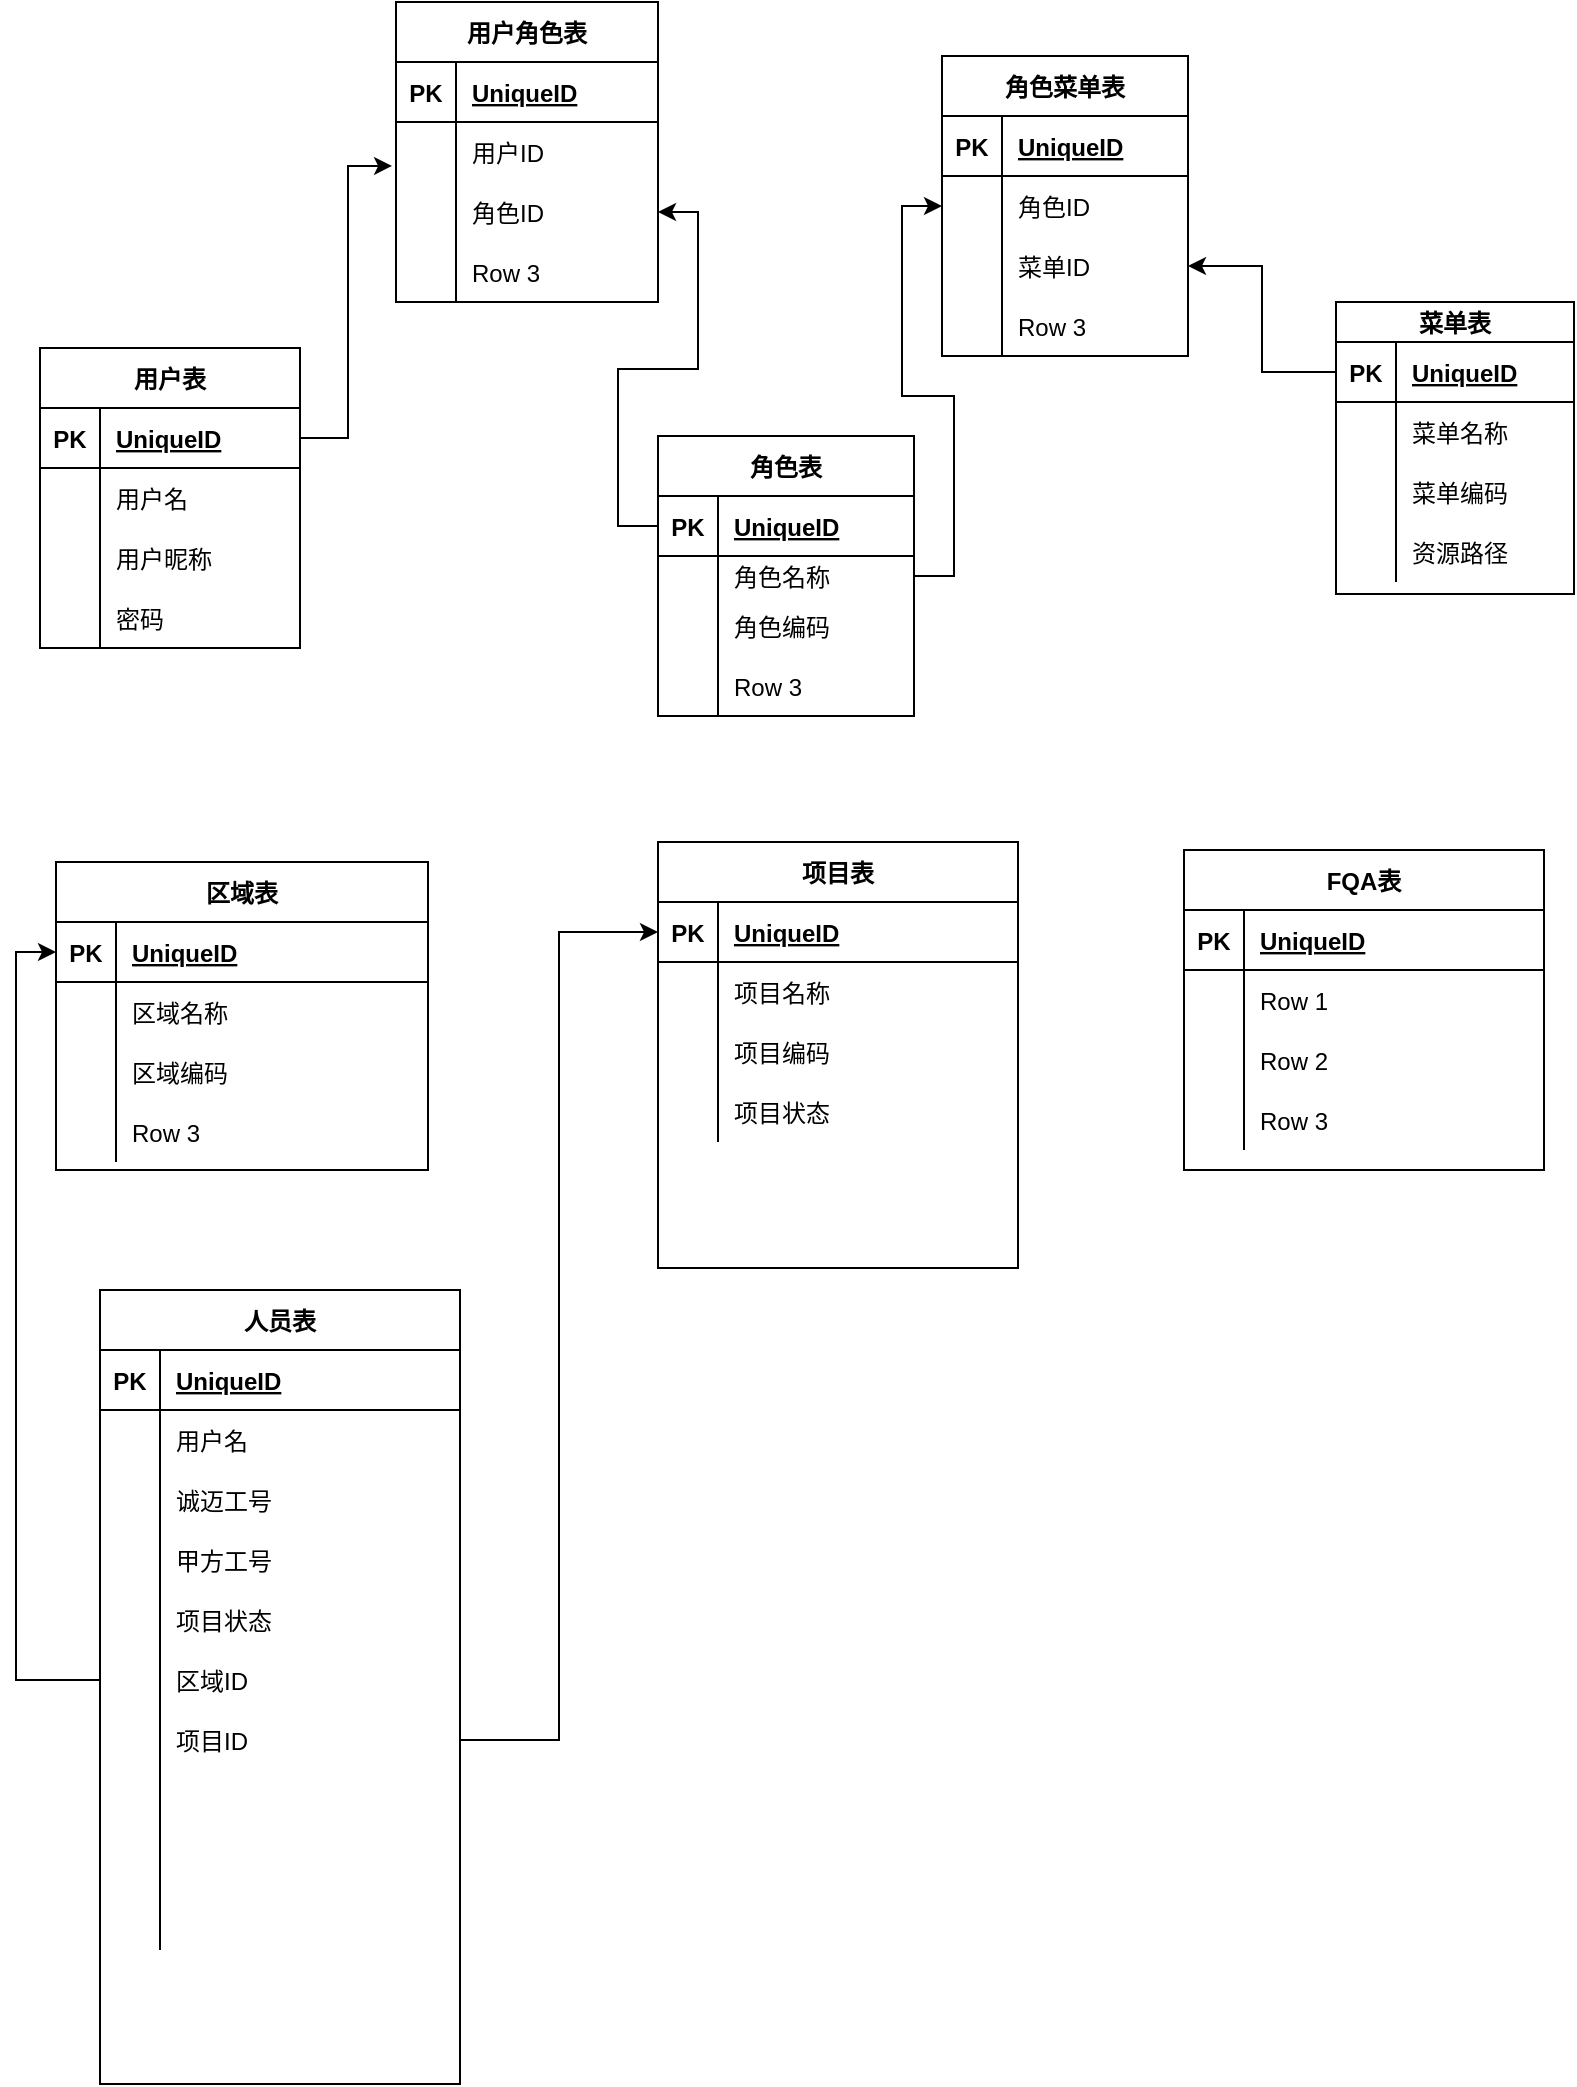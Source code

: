 <mxfile version="20.3.6" type="github">
  <diagram id="muTHEdJeEeEZlj3Ejdtf" name="NEG协同办公系统数模">
    <mxGraphModel dx="1422" dy="762" grid="0" gridSize="10" guides="1" tooltips="1" connect="1" arrows="1" fold="1" page="1" pageScale="1" pageWidth="827" pageHeight="1169" math="0" shadow="0">
      <root>
        <mxCell id="0" />
        <mxCell id="1" parent="0" />
        <mxCell id="1t16tO3uuqF2KSlk5Fm9-1" value="用户表" style="shape=table;startSize=30;container=1;collapsible=1;childLayout=tableLayout;fixedRows=1;rowLines=0;fontStyle=1;align=center;resizeLast=1;" parent="1" vertex="1">
          <mxGeometry x="43" y="195" width="130" height="150" as="geometry" />
        </mxCell>
        <mxCell id="1t16tO3uuqF2KSlk5Fm9-2" value="" style="shape=tableRow;horizontal=0;startSize=0;swimlaneHead=0;swimlaneBody=0;fillColor=none;collapsible=0;dropTarget=0;points=[[0,0.5],[1,0.5]];portConstraint=eastwest;top=0;left=0;right=0;bottom=1;" parent="1t16tO3uuqF2KSlk5Fm9-1" vertex="1">
          <mxGeometry y="30" width="130" height="30" as="geometry" />
        </mxCell>
        <mxCell id="1t16tO3uuqF2KSlk5Fm9-3" value="PK" style="shape=partialRectangle;connectable=0;fillColor=none;top=0;left=0;bottom=0;right=0;fontStyle=1;overflow=hidden;" parent="1t16tO3uuqF2KSlk5Fm9-2" vertex="1">
          <mxGeometry width="30" height="30" as="geometry">
            <mxRectangle width="30" height="30" as="alternateBounds" />
          </mxGeometry>
        </mxCell>
        <mxCell id="1t16tO3uuqF2KSlk5Fm9-4" value="UniqueID" style="shape=partialRectangle;connectable=0;fillColor=none;top=0;left=0;bottom=0;right=0;align=left;spacingLeft=6;fontStyle=5;overflow=hidden;" parent="1t16tO3uuqF2KSlk5Fm9-2" vertex="1">
          <mxGeometry x="30" width="100" height="30" as="geometry">
            <mxRectangle width="100" height="30" as="alternateBounds" />
          </mxGeometry>
        </mxCell>
        <mxCell id="1t16tO3uuqF2KSlk5Fm9-5" value="" style="shape=tableRow;horizontal=0;startSize=0;swimlaneHead=0;swimlaneBody=0;fillColor=none;collapsible=0;dropTarget=0;points=[[0,0.5],[1,0.5]];portConstraint=eastwest;top=0;left=0;right=0;bottom=0;" parent="1t16tO3uuqF2KSlk5Fm9-1" vertex="1">
          <mxGeometry y="60" width="130" height="30" as="geometry" />
        </mxCell>
        <mxCell id="1t16tO3uuqF2KSlk5Fm9-6" value="" style="shape=partialRectangle;connectable=0;fillColor=none;top=0;left=0;bottom=0;right=0;editable=1;overflow=hidden;" parent="1t16tO3uuqF2KSlk5Fm9-5" vertex="1">
          <mxGeometry width="30" height="30" as="geometry">
            <mxRectangle width="30" height="30" as="alternateBounds" />
          </mxGeometry>
        </mxCell>
        <mxCell id="1t16tO3uuqF2KSlk5Fm9-7" value="用户名" style="shape=partialRectangle;connectable=0;fillColor=none;top=0;left=0;bottom=0;right=0;align=left;spacingLeft=6;overflow=hidden;" parent="1t16tO3uuqF2KSlk5Fm9-5" vertex="1">
          <mxGeometry x="30" width="100" height="30" as="geometry">
            <mxRectangle width="100" height="30" as="alternateBounds" />
          </mxGeometry>
        </mxCell>
        <mxCell id="1t16tO3uuqF2KSlk5Fm9-8" value="" style="shape=tableRow;horizontal=0;startSize=0;swimlaneHead=0;swimlaneBody=0;fillColor=none;collapsible=0;dropTarget=0;points=[[0,0.5],[1,0.5]];portConstraint=eastwest;top=0;left=0;right=0;bottom=0;" parent="1t16tO3uuqF2KSlk5Fm9-1" vertex="1">
          <mxGeometry y="90" width="130" height="30" as="geometry" />
        </mxCell>
        <mxCell id="1t16tO3uuqF2KSlk5Fm9-9" value="" style="shape=partialRectangle;connectable=0;fillColor=none;top=0;left=0;bottom=0;right=0;editable=1;overflow=hidden;" parent="1t16tO3uuqF2KSlk5Fm9-8" vertex="1">
          <mxGeometry width="30" height="30" as="geometry">
            <mxRectangle width="30" height="30" as="alternateBounds" />
          </mxGeometry>
        </mxCell>
        <mxCell id="1t16tO3uuqF2KSlk5Fm9-10" value="用户昵称" style="shape=partialRectangle;connectable=0;fillColor=none;top=0;left=0;bottom=0;right=0;align=left;spacingLeft=6;overflow=hidden;" parent="1t16tO3uuqF2KSlk5Fm9-8" vertex="1">
          <mxGeometry x="30" width="100" height="30" as="geometry">
            <mxRectangle width="100" height="30" as="alternateBounds" />
          </mxGeometry>
        </mxCell>
        <mxCell id="1t16tO3uuqF2KSlk5Fm9-11" value="" style="shape=tableRow;horizontal=0;startSize=0;swimlaneHead=0;swimlaneBody=0;fillColor=none;collapsible=0;dropTarget=0;points=[[0,0.5],[1,0.5]];portConstraint=eastwest;top=0;left=0;right=0;bottom=0;" parent="1t16tO3uuqF2KSlk5Fm9-1" vertex="1">
          <mxGeometry y="120" width="130" height="30" as="geometry" />
        </mxCell>
        <mxCell id="1t16tO3uuqF2KSlk5Fm9-12" value="" style="shape=partialRectangle;connectable=0;fillColor=none;top=0;left=0;bottom=0;right=0;editable=1;overflow=hidden;" parent="1t16tO3uuqF2KSlk5Fm9-11" vertex="1">
          <mxGeometry width="30" height="30" as="geometry">
            <mxRectangle width="30" height="30" as="alternateBounds" />
          </mxGeometry>
        </mxCell>
        <mxCell id="1t16tO3uuqF2KSlk5Fm9-13" value="密码" style="shape=partialRectangle;connectable=0;fillColor=none;top=0;left=0;bottom=0;right=0;align=left;spacingLeft=6;overflow=hidden;" parent="1t16tO3uuqF2KSlk5Fm9-11" vertex="1">
          <mxGeometry x="30" width="100" height="30" as="geometry">
            <mxRectangle width="100" height="30" as="alternateBounds" />
          </mxGeometry>
        </mxCell>
        <mxCell id="1t16tO3uuqF2KSlk5Fm9-14" value="角色表" style="shape=table;startSize=30;container=1;collapsible=1;childLayout=tableLayout;fixedRows=1;rowLines=0;fontStyle=1;align=center;resizeLast=1;" parent="1" vertex="1">
          <mxGeometry x="352" y="239" width="128" height="140" as="geometry" />
        </mxCell>
        <mxCell id="1t16tO3uuqF2KSlk5Fm9-15" value="" style="shape=tableRow;horizontal=0;startSize=0;swimlaneHead=0;swimlaneBody=0;fillColor=none;collapsible=0;dropTarget=0;points=[[0,0.5],[1,0.5]];portConstraint=eastwest;top=0;left=0;right=0;bottom=1;" parent="1t16tO3uuqF2KSlk5Fm9-14" vertex="1">
          <mxGeometry y="30" width="128" height="30" as="geometry" />
        </mxCell>
        <mxCell id="1t16tO3uuqF2KSlk5Fm9-16" value="PK" style="shape=partialRectangle;connectable=0;fillColor=none;top=0;left=0;bottom=0;right=0;fontStyle=1;overflow=hidden;" parent="1t16tO3uuqF2KSlk5Fm9-15" vertex="1">
          <mxGeometry width="30" height="30" as="geometry">
            <mxRectangle width="30" height="30" as="alternateBounds" />
          </mxGeometry>
        </mxCell>
        <mxCell id="1t16tO3uuqF2KSlk5Fm9-17" value="UniqueID" style="shape=partialRectangle;connectable=0;fillColor=none;top=0;left=0;bottom=0;right=0;align=left;spacingLeft=6;fontStyle=5;overflow=hidden;" parent="1t16tO3uuqF2KSlk5Fm9-15" vertex="1">
          <mxGeometry x="30" width="98" height="30" as="geometry">
            <mxRectangle width="98" height="30" as="alternateBounds" />
          </mxGeometry>
        </mxCell>
        <mxCell id="1t16tO3uuqF2KSlk5Fm9-18" value="" style="shape=tableRow;horizontal=0;startSize=0;swimlaneHead=0;swimlaneBody=0;fillColor=none;collapsible=0;dropTarget=0;points=[[0,0.5],[1,0.5]];portConstraint=eastwest;top=0;left=0;right=0;bottom=0;" parent="1t16tO3uuqF2KSlk5Fm9-14" vertex="1">
          <mxGeometry y="60" width="128" height="20" as="geometry" />
        </mxCell>
        <mxCell id="1t16tO3uuqF2KSlk5Fm9-19" value="" style="shape=partialRectangle;connectable=0;fillColor=none;top=0;left=0;bottom=0;right=0;editable=1;overflow=hidden;" parent="1t16tO3uuqF2KSlk5Fm9-18" vertex="1">
          <mxGeometry width="30" height="20" as="geometry">
            <mxRectangle width="30" height="20" as="alternateBounds" />
          </mxGeometry>
        </mxCell>
        <mxCell id="1t16tO3uuqF2KSlk5Fm9-20" value="角色名称" style="shape=partialRectangle;connectable=0;fillColor=none;top=0;left=0;bottom=0;right=0;align=left;spacingLeft=6;overflow=hidden;" parent="1t16tO3uuqF2KSlk5Fm9-18" vertex="1">
          <mxGeometry x="30" width="98" height="20" as="geometry">
            <mxRectangle width="98" height="20" as="alternateBounds" />
          </mxGeometry>
        </mxCell>
        <mxCell id="1t16tO3uuqF2KSlk5Fm9-21" value="" style="shape=tableRow;horizontal=0;startSize=0;swimlaneHead=0;swimlaneBody=0;fillColor=none;collapsible=0;dropTarget=0;points=[[0,0.5],[1,0.5]];portConstraint=eastwest;top=0;left=0;right=0;bottom=0;" parent="1t16tO3uuqF2KSlk5Fm9-14" vertex="1">
          <mxGeometry y="80" width="128" height="30" as="geometry" />
        </mxCell>
        <mxCell id="1t16tO3uuqF2KSlk5Fm9-22" value="" style="shape=partialRectangle;connectable=0;fillColor=none;top=0;left=0;bottom=0;right=0;editable=1;overflow=hidden;" parent="1t16tO3uuqF2KSlk5Fm9-21" vertex="1">
          <mxGeometry width="30" height="30" as="geometry">
            <mxRectangle width="30" height="30" as="alternateBounds" />
          </mxGeometry>
        </mxCell>
        <mxCell id="1t16tO3uuqF2KSlk5Fm9-23" value="角色编码" style="shape=partialRectangle;connectable=0;fillColor=none;top=0;left=0;bottom=0;right=0;align=left;spacingLeft=6;overflow=hidden;" parent="1t16tO3uuqF2KSlk5Fm9-21" vertex="1">
          <mxGeometry x="30" width="98" height="30" as="geometry">
            <mxRectangle width="98" height="30" as="alternateBounds" />
          </mxGeometry>
        </mxCell>
        <mxCell id="1t16tO3uuqF2KSlk5Fm9-24" value="" style="shape=tableRow;horizontal=0;startSize=0;swimlaneHead=0;swimlaneBody=0;fillColor=none;collapsible=0;dropTarget=0;points=[[0,0.5],[1,0.5]];portConstraint=eastwest;top=0;left=0;right=0;bottom=0;" parent="1t16tO3uuqF2KSlk5Fm9-14" vertex="1">
          <mxGeometry y="110" width="128" height="30" as="geometry" />
        </mxCell>
        <mxCell id="1t16tO3uuqF2KSlk5Fm9-25" value="" style="shape=partialRectangle;connectable=0;fillColor=none;top=0;left=0;bottom=0;right=0;editable=1;overflow=hidden;" parent="1t16tO3uuqF2KSlk5Fm9-24" vertex="1">
          <mxGeometry width="30" height="30" as="geometry">
            <mxRectangle width="30" height="30" as="alternateBounds" />
          </mxGeometry>
        </mxCell>
        <mxCell id="1t16tO3uuqF2KSlk5Fm9-26" value="Row 3" style="shape=partialRectangle;connectable=0;fillColor=none;top=0;left=0;bottom=0;right=0;align=left;spacingLeft=6;overflow=hidden;" parent="1t16tO3uuqF2KSlk5Fm9-24" vertex="1">
          <mxGeometry x="30" width="98" height="30" as="geometry">
            <mxRectangle width="98" height="30" as="alternateBounds" />
          </mxGeometry>
        </mxCell>
        <mxCell id="1t16tO3uuqF2KSlk5Fm9-27" value="菜单表" style="shape=table;startSize=20;container=1;collapsible=1;childLayout=tableLayout;fixedRows=1;rowLines=0;fontStyle=1;align=center;resizeLast=1;" parent="1" vertex="1">
          <mxGeometry x="691" y="172" width="119" height="146" as="geometry" />
        </mxCell>
        <mxCell id="1t16tO3uuqF2KSlk5Fm9-28" value="" style="shape=tableRow;horizontal=0;startSize=0;swimlaneHead=0;swimlaneBody=0;fillColor=none;collapsible=0;dropTarget=0;points=[[0,0.5],[1,0.5]];portConstraint=eastwest;top=0;left=0;right=0;bottom=1;" parent="1t16tO3uuqF2KSlk5Fm9-27" vertex="1">
          <mxGeometry y="20" width="119" height="30" as="geometry" />
        </mxCell>
        <mxCell id="1t16tO3uuqF2KSlk5Fm9-29" value="PK" style="shape=partialRectangle;connectable=0;fillColor=none;top=0;left=0;bottom=0;right=0;fontStyle=1;overflow=hidden;" parent="1t16tO3uuqF2KSlk5Fm9-28" vertex="1">
          <mxGeometry width="30" height="30" as="geometry">
            <mxRectangle width="30" height="30" as="alternateBounds" />
          </mxGeometry>
        </mxCell>
        <mxCell id="1t16tO3uuqF2KSlk5Fm9-30" value="UniqueID" style="shape=partialRectangle;connectable=0;fillColor=none;top=0;left=0;bottom=0;right=0;align=left;spacingLeft=6;fontStyle=5;overflow=hidden;" parent="1t16tO3uuqF2KSlk5Fm9-28" vertex="1">
          <mxGeometry x="30" width="89" height="30" as="geometry">
            <mxRectangle width="89" height="30" as="alternateBounds" />
          </mxGeometry>
        </mxCell>
        <mxCell id="1t16tO3uuqF2KSlk5Fm9-31" value="" style="shape=tableRow;horizontal=0;startSize=0;swimlaneHead=0;swimlaneBody=0;fillColor=none;collapsible=0;dropTarget=0;points=[[0,0.5],[1,0.5]];portConstraint=eastwest;top=0;left=0;right=0;bottom=0;" parent="1t16tO3uuqF2KSlk5Fm9-27" vertex="1">
          <mxGeometry y="50" width="119" height="30" as="geometry" />
        </mxCell>
        <mxCell id="1t16tO3uuqF2KSlk5Fm9-32" value="" style="shape=partialRectangle;connectable=0;fillColor=none;top=0;left=0;bottom=0;right=0;editable=1;overflow=hidden;" parent="1t16tO3uuqF2KSlk5Fm9-31" vertex="1">
          <mxGeometry width="30" height="30" as="geometry">
            <mxRectangle width="30" height="30" as="alternateBounds" />
          </mxGeometry>
        </mxCell>
        <mxCell id="1t16tO3uuqF2KSlk5Fm9-33" value="菜单名称" style="shape=partialRectangle;connectable=0;fillColor=none;top=0;left=0;bottom=0;right=0;align=left;spacingLeft=6;overflow=hidden;" parent="1t16tO3uuqF2KSlk5Fm9-31" vertex="1">
          <mxGeometry x="30" width="89" height="30" as="geometry">
            <mxRectangle width="89" height="30" as="alternateBounds" />
          </mxGeometry>
        </mxCell>
        <mxCell id="1t16tO3uuqF2KSlk5Fm9-34" value="" style="shape=tableRow;horizontal=0;startSize=0;swimlaneHead=0;swimlaneBody=0;fillColor=none;collapsible=0;dropTarget=0;points=[[0,0.5],[1,0.5]];portConstraint=eastwest;top=0;left=0;right=0;bottom=0;" parent="1t16tO3uuqF2KSlk5Fm9-27" vertex="1">
          <mxGeometry y="80" width="119" height="30" as="geometry" />
        </mxCell>
        <mxCell id="1t16tO3uuqF2KSlk5Fm9-35" value="" style="shape=partialRectangle;connectable=0;fillColor=none;top=0;left=0;bottom=0;right=0;editable=1;overflow=hidden;" parent="1t16tO3uuqF2KSlk5Fm9-34" vertex="1">
          <mxGeometry width="30" height="30" as="geometry">
            <mxRectangle width="30" height="30" as="alternateBounds" />
          </mxGeometry>
        </mxCell>
        <mxCell id="1t16tO3uuqF2KSlk5Fm9-36" value="菜单编码" style="shape=partialRectangle;connectable=0;fillColor=none;top=0;left=0;bottom=0;right=0;align=left;spacingLeft=6;overflow=hidden;" parent="1t16tO3uuqF2KSlk5Fm9-34" vertex="1">
          <mxGeometry x="30" width="89" height="30" as="geometry">
            <mxRectangle width="89" height="30" as="alternateBounds" />
          </mxGeometry>
        </mxCell>
        <mxCell id="1t16tO3uuqF2KSlk5Fm9-37" value="" style="shape=tableRow;horizontal=0;startSize=0;swimlaneHead=0;swimlaneBody=0;fillColor=none;collapsible=0;dropTarget=0;points=[[0,0.5],[1,0.5]];portConstraint=eastwest;top=0;left=0;right=0;bottom=0;" parent="1t16tO3uuqF2KSlk5Fm9-27" vertex="1">
          <mxGeometry y="110" width="119" height="30" as="geometry" />
        </mxCell>
        <mxCell id="1t16tO3uuqF2KSlk5Fm9-38" value="" style="shape=partialRectangle;connectable=0;fillColor=none;top=0;left=0;bottom=0;right=0;editable=1;overflow=hidden;" parent="1t16tO3uuqF2KSlk5Fm9-37" vertex="1">
          <mxGeometry width="30" height="30" as="geometry">
            <mxRectangle width="30" height="30" as="alternateBounds" />
          </mxGeometry>
        </mxCell>
        <mxCell id="1t16tO3uuqF2KSlk5Fm9-39" value="资源路径" style="shape=partialRectangle;connectable=0;fillColor=none;top=0;left=0;bottom=0;right=0;align=left;spacingLeft=6;overflow=hidden;" parent="1t16tO3uuqF2KSlk5Fm9-37" vertex="1">
          <mxGeometry x="30" width="89" height="30" as="geometry">
            <mxRectangle width="89" height="30" as="alternateBounds" />
          </mxGeometry>
        </mxCell>
        <mxCell id="1t16tO3uuqF2KSlk5Fm9-40" value="用户角色表" style="shape=table;startSize=30;container=1;collapsible=1;childLayout=tableLayout;fixedRows=1;rowLines=0;fontStyle=1;align=center;resizeLast=1;" parent="1" vertex="1">
          <mxGeometry x="221" y="22" width="131" height="150" as="geometry" />
        </mxCell>
        <mxCell id="1t16tO3uuqF2KSlk5Fm9-41" value="" style="shape=tableRow;horizontal=0;startSize=0;swimlaneHead=0;swimlaneBody=0;fillColor=none;collapsible=0;dropTarget=0;points=[[0,0.5],[1,0.5]];portConstraint=eastwest;top=0;left=0;right=0;bottom=1;" parent="1t16tO3uuqF2KSlk5Fm9-40" vertex="1">
          <mxGeometry y="30" width="131" height="30" as="geometry" />
        </mxCell>
        <mxCell id="1t16tO3uuqF2KSlk5Fm9-42" value="PK" style="shape=partialRectangle;connectable=0;fillColor=none;top=0;left=0;bottom=0;right=0;fontStyle=1;overflow=hidden;" parent="1t16tO3uuqF2KSlk5Fm9-41" vertex="1">
          <mxGeometry width="30" height="30" as="geometry">
            <mxRectangle width="30" height="30" as="alternateBounds" />
          </mxGeometry>
        </mxCell>
        <mxCell id="1t16tO3uuqF2KSlk5Fm9-43" value="UniqueID" style="shape=partialRectangle;connectable=0;fillColor=none;top=0;left=0;bottom=0;right=0;align=left;spacingLeft=6;fontStyle=5;overflow=hidden;" parent="1t16tO3uuqF2KSlk5Fm9-41" vertex="1">
          <mxGeometry x="30" width="101" height="30" as="geometry">
            <mxRectangle width="101" height="30" as="alternateBounds" />
          </mxGeometry>
        </mxCell>
        <mxCell id="1t16tO3uuqF2KSlk5Fm9-44" value="" style="shape=tableRow;horizontal=0;startSize=0;swimlaneHead=0;swimlaneBody=0;fillColor=none;collapsible=0;dropTarget=0;points=[[0,0.5],[1,0.5]];portConstraint=eastwest;top=0;left=0;right=0;bottom=0;" parent="1t16tO3uuqF2KSlk5Fm9-40" vertex="1">
          <mxGeometry y="60" width="131" height="30" as="geometry" />
        </mxCell>
        <mxCell id="1t16tO3uuqF2KSlk5Fm9-45" value="" style="shape=partialRectangle;connectable=0;fillColor=none;top=0;left=0;bottom=0;right=0;editable=1;overflow=hidden;" parent="1t16tO3uuqF2KSlk5Fm9-44" vertex="1">
          <mxGeometry width="30" height="30" as="geometry">
            <mxRectangle width="30" height="30" as="alternateBounds" />
          </mxGeometry>
        </mxCell>
        <mxCell id="1t16tO3uuqF2KSlk5Fm9-46" value="用户ID" style="shape=partialRectangle;connectable=0;fillColor=none;top=0;left=0;bottom=0;right=0;align=left;spacingLeft=6;overflow=hidden;" parent="1t16tO3uuqF2KSlk5Fm9-44" vertex="1">
          <mxGeometry x="30" width="101" height="30" as="geometry">
            <mxRectangle width="101" height="30" as="alternateBounds" />
          </mxGeometry>
        </mxCell>
        <mxCell id="1t16tO3uuqF2KSlk5Fm9-47" value="" style="shape=tableRow;horizontal=0;startSize=0;swimlaneHead=0;swimlaneBody=0;fillColor=none;collapsible=0;dropTarget=0;points=[[0,0.5],[1,0.5]];portConstraint=eastwest;top=0;left=0;right=0;bottom=0;" parent="1t16tO3uuqF2KSlk5Fm9-40" vertex="1">
          <mxGeometry y="90" width="131" height="30" as="geometry" />
        </mxCell>
        <mxCell id="1t16tO3uuqF2KSlk5Fm9-48" value="" style="shape=partialRectangle;connectable=0;fillColor=none;top=0;left=0;bottom=0;right=0;editable=1;overflow=hidden;" parent="1t16tO3uuqF2KSlk5Fm9-47" vertex="1">
          <mxGeometry width="30" height="30" as="geometry">
            <mxRectangle width="30" height="30" as="alternateBounds" />
          </mxGeometry>
        </mxCell>
        <mxCell id="1t16tO3uuqF2KSlk5Fm9-49" value="角色ID" style="shape=partialRectangle;connectable=0;fillColor=none;top=0;left=0;bottom=0;right=0;align=left;spacingLeft=6;overflow=hidden;" parent="1t16tO3uuqF2KSlk5Fm9-47" vertex="1">
          <mxGeometry x="30" width="101" height="30" as="geometry">
            <mxRectangle width="101" height="30" as="alternateBounds" />
          </mxGeometry>
        </mxCell>
        <mxCell id="1t16tO3uuqF2KSlk5Fm9-50" value="" style="shape=tableRow;horizontal=0;startSize=0;swimlaneHead=0;swimlaneBody=0;fillColor=none;collapsible=0;dropTarget=0;points=[[0,0.5],[1,0.5]];portConstraint=eastwest;top=0;left=0;right=0;bottom=0;" parent="1t16tO3uuqF2KSlk5Fm9-40" vertex="1">
          <mxGeometry y="120" width="131" height="30" as="geometry" />
        </mxCell>
        <mxCell id="1t16tO3uuqF2KSlk5Fm9-51" value="" style="shape=partialRectangle;connectable=0;fillColor=none;top=0;left=0;bottom=0;right=0;editable=1;overflow=hidden;" parent="1t16tO3uuqF2KSlk5Fm9-50" vertex="1">
          <mxGeometry width="30" height="30" as="geometry">
            <mxRectangle width="30" height="30" as="alternateBounds" />
          </mxGeometry>
        </mxCell>
        <mxCell id="1t16tO3uuqF2KSlk5Fm9-52" value="Row 3" style="shape=partialRectangle;connectable=0;fillColor=none;top=0;left=0;bottom=0;right=0;align=left;spacingLeft=6;overflow=hidden;" parent="1t16tO3uuqF2KSlk5Fm9-50" vertex="1">
          <mxGeometry x="30" width="101" height="30" as="geometry">
            <mxRectangle width="101" height="30" as="alternateBounds" />
          </mxGeometry>
        </mxCell>
        <mxCell id="1t16tO3uuqF2KSlk5Fm9-53" value="角色菜单表" style="shape=table;startSize=30;container=1;collapsible=1;childLayout=tableLayout;fixedRows=1;rowLines=0;fontStyle=1;align=center;resizeLast=1;" parent="1" vertex="1">
          <mxGeometry x="494" y="49" width="123" height="150" as="geometry" />
        </mxCell>
        <mxCell id="1t16tO3uuqF2KSlk5Fm9-54" value="" style="shape=tableRow;horizontal=0;startSize=0;swimlaneHead=0;swimlaneBody=0;fillColor=none;collapsible=0;dropTarget=0;points=[[0,0.5],[1,0.5]];portConstraint=eastwest;top=0;left=0;right=0;bottom=1;" parent="1t16tO3uuqF2KSlk5Fm9-53" vertex="1">
          <mxGeometry y="30" width="123" height="30" as="geometry" />
        </mxCell>
        <mxCell id="1t16tO3uuqF2KSlk5Fm9-55" value="PK" style="shape=partialRectangle;connectable=0;fillColor=none;top=0;left=0;bottom=0;right=0;fontStyle=1;overflow=hidden;" parent="1t16tO3uuqF2KSlk5Fm9-54" vertex="1">
          <mxGeometry width="30" height="30" as="geometry">
            <mxRectangle width="30" height="30" as="alternateBounds" />
          </mxGeometry>
        </mxCell>
        <mxCell id="1t16tO3uuqF2KSlk5Fm9-56" value="UniqueID" style="shape=partialRectangle;connectable=0;fillColor=none;top=0;left=0;bottom=0;right=0;align=left;spacingLeft=6;fontStyle=5;overflow=hidden;" parent="1t16tO3uuqF2KSlk5Fm9-54" vertex="1">
          <mxGeometry x="30" width="93" height="30" as="geometry">
            <mxRectangle width="93" height="30" as="alternateBounds" />
          </mxGeometry>
        </mxCell>
        <mxCell id="1t16tO3uuqF2KSlk5Fm9-57" value="" style="shape=tableRow;horizontal=0;startSize=0;swimlaneHead=0;swimlaneBody=0;fillColor=none;collapsible=0;dropTarget=0;points=[[0,0.5],[1,0.5]];portConstraint=eastwest;top=0;left=0;right=0;bottom=0;" parent="1t16tO3uuqF2KSlk5Fm9-53" vertex="1">
          <mxGeometry y="60" width="123" height="30" as="geometry" />
        </mxCell>
        <mxCell id="1t16tO3uuqF2KSlk5Fm9-58" value="" style="shape=partialRectangle;connectable=0;fillColor=none;top=0;left=0;bottom=0;right=0;editable=1;overflow=hidden;" parent="1t16tO3uuqF2KSlk5Fm9-57" vertex="1">
          <mxGeometry width="30" height="30" as="geometry">
            <mxRectangle width="30" height="30" as="alternateBounds" />
          </mxGeometry>
        </mxCell>
        <mxCell id="1t16tO3uuqF2KSlk5Fm9-59" value="角色ID" style="shape=partialRectangle;connectable=0;fillColor=none;top=0;left=0;bottom=0;right=0;align=left;spacingLeft=6;overflow=hidden;" parent="1t16tO3uuqF2KSlk5Fm9-57" vertex="1">
          <mxGeometry x="30" width="93" height="30" as="geometry">
            <mxRectangle width="93" height="30" as="alternateBounds" />
          </mxGeometry>
        </mxCell>
        <mxCell id="1t16tO3uuqF2KSlk5Fm9-60" value="" style="shape=tableRow;horizontal=0;startSize=0;swimlaneHead=0;swimlaneBody=0;fillColor=none;collapsible=0;dropTarget=0;points=[[0,0.5],[1,0.5]];portConstraint=eastwest;top=0;left=0;right=0;bottom=0;" parent="1t16tO3uuqF2KSlk5Fm9-53" vertex="1">
          <mxGeometry y="90" width="123" height="30" as="geometry" />
        </mxCell>
        <mxCell id="1t16tO3uuqF2KSlk5Fm9-61" value="" style="shape=partialRectangle;connectable=0;fillColor=none;top=0;left=0;bottom=0;right=0;editable=1;overflow=hidden;" parent="1t16tO3uuqF2KSlk5Fm9-60" vertex="1">
          <mxGeometry width="30" height="30" as="geometry">
            <mxRectangle width="30" height="30" as="alternateBounds" />
          </mxGeometry>
        </mxCell>
        <mxCell id="1t16tO3uuqF2KSlk5Fm9-62" value="菜单ID" style="shape=partialRectangle;connectable=0;fillColor=none;top=0;left=0;bottom=0;right=0;align=left;spacingLeft=6;overflow=hidden;" parent="1t16tO3uuqF2KSlk5Fm9-60" vertex="1">
          <mxGeometry x="30" width="93" height="30" as="geometry">
            <mxRectangle width="93" height="30" as="alternateBounds" />
          </mxGeometry>
        </mxCell>
        <mxCell id="1t16tO3uuqF2KSlk5Fm9-63" value="" style="shape=tableRow;horizontal=0;startSize=0;swimlaneHead=0;swimlaneBody=0;fillColor=none;collapsible=0;dropTarget=0;points=[[0,0.5],[1,0.5]];portConstraint=eastwest;top=0;left=0;right=0;bottom=0;" parent="1t16tO3uuqF2KSlk5Fm9-53" vertex="1">
          <mxGeometry y="120" width="123" height="30" as="geometry" />
        </mxCell>
        <mxCell id="1t16tO3uuqF2KSlk5Fm9-64" value="" style="shape=partialRectangle;connectable=0;fillColor=none;top=0;left=0;bottom=0;right=0;editable=1;overflow=hidden;" parent="1t16tO3uuqF2KSlk5Fm9-63" vertex="1">
          <mxGeometry width="30" height="30" as="geometry">
            <mxRectangle width="30" height="30" as="alternateBounds" />
          </mxGeometry>
        </mxCell>
        <mxCell id="1t16tO3uuqF2KSlk5Fm9-65" value="Row 3" style="shape=partialRectangle;connectable=0;fillColor=none;top=0;left=0;bottom=0;right=0;align=left;spacingLeft=6;overflow=hidden;" parent="1t16tO3uuqF2KSlk5Fm9-63" vertex="1">
          <mxGeometry x="30" width="93" height="30" as="geometry">
            <mxRectangle width="93" height="30" as="alternateBounds" />
          </mxGeometry>
        </mxCell>
        <mxCell id="1t16tO3uuqF2KSlk5Fm9-66" style="edgeStyle=orthogonalEdgeStyle;rounded=0;orthogonalLoop=1;jettySize=auto;html=1;entryX=-0.015;entryY=0.733;entryDx=0;entryDy=0;entryPerimeter=0;" parent="1" source="1t16tO3uuqF2KSlk5Fm9-2" target="1t16tO3uuqF2KSlk5Fm9-44" edge="1">
          <mxGeometry relative="1" as="geometry" />
        </mxCell>
        <mxCell id="1t16tO3uuqF2KSlk5Fm9-67" style="edgeStyle=orthogonalEdgeStyle;rounded=0;orthogonalLoop=1;jettySize=auto;html=1;" parent="1" source="1t16tO3uuqF2KSlk5Fm9-15" target="1t16tO3uuqF2KSlk5Fm9-47" edge="1">
          <mxGeometry relative="1" as="geometry" />
        </mxCell>
        <mxCell id="1t16tO3uuqF2KSlk5Fm9-68" style="edgeStyle=orthogonalEdgeStyle;rounded=0;orthogonalLoop=1;jettySize=auto;html=1;entryX=0;entryY=0.5;entryDx=0;entryDy=0;" parent="1" source="1t16tO3uuqF2KSlk5Fm9-18" target="1t16tO3uuqF2KSlk5Fm9-57" edge="1">
          <mxGeometry relative="1" as="geometry" />
        </mxCell>
        <mxCell id="1t16tO3uuqF2KSlk5Fm9-69" style="edgeStyle=orthogonalEdgeStyle;rounded=0;orthogonalLoop=1;jettySize=auto;html=1;entryX=1;entryY=0.5;entryDx=0;entryDy=0;" parent="1" source="1t16tO3uuqF2KSlk5Fm9-28" target="1t16tO3uuqF2KSlk5Fm9-60" edge="1">
          <mxGeometry relative="1" as="geometry" />
        </mxCell>
        <mxCell id="1t16tO3uuqF2KSlk5Fm9-70" value="区域表" style="shape=table;startSize=30;container=1;collapsible=1;childLayout=tableLayout;fixedRows=1;rowLines=0;fontStyle=1;align=center;resizeLast=1;" parent="1" vertex="1">
          <mxGeometry x="51" y="452" width="186" height="154" as="geometry" />
        </mxCell>
        <mxCell id="1t16tO3uuqF2KSlk5Fm9-71" value="" style="shape=tableRow;horizontal=0;startSize=0;swimlaneHead=0;swimlaneBody=0;fillColor=none;collapsible=0;dropTarget=0;points=[[0,0.5],[1,0.5]];portConstraint=eastwest;top=0;left=0;right=0;bottom=1;" parent="1t16tO3uuqF2KSlk5Fm9-70" vertex="1">
          <mxGeometry y="30" width="186" height="30" as="geometry" />
        </mxCell>
        <mxCell id="1t16tO3uuqF2KSlk5Fm9-72" value="PK" style="shape=partialRectangle;connectable=0;fillColor=none;top=0;left=0;bottom=0;right=0;fontStyle=1;overflow=hidden;" parent="1t16tO3uuqF2KSlk5Fm9-71" vertex="1">
          <mxGeometry width="30" height="30" as="geometry">
            <mxRectangle width="30" height="30" as="alternateBounds" />
          </mxGeometry>
        </mxCell>
        <mxCell id="1t16tO3uuqF2KSlk5Fm9-73" value="UniqueID" style="shape=partialRectangle;connectable=0;fillColor=none;top=0;left=0;bottom=0;right=0;align=left;spacingLeft=6;fontStyle=5;overflow=hidden;" parent="1t16tO3uuqF2KSlk5Fm9-71" vertex="1">
          <mxGeometry x="30" width="156" height="30" as="geometry">
            <mxRectangle width="156" height="30" as="alternateBounds" />
          </mxGeometry>
        </mxCell>
        <mxCell id="1t16tO3uuqF2KSlk5Fm9-74" value="" style="shape=tableRow;horizontal=0;startSize=0;swimlaneHead=0;swimlaneBody=0;fillColor=none;collapsible=0;dropTarget=0;points=[[0,0.5],[1,0.5]];portConstraint=eastwest;top=0;left=0;right=0;bottom=0;" parent="1t16tO3uuqF2KSlk5Fm9-70" vertex="1">
          <mxGeometry y="60" width="186" height="30" as="geometry" />
        </mxCell>
        <mxCell id="1t16tO3uuqF2KSlk5Fm9-75" value="" style="shape=partialRectangle;connectable=0;fillColor=none;top=0;left=0;bottom=0;right=0;editable=1;overflow=hidden;" parent="1t16tO3uuqF2KSlk5Fm9-74" vertex="1">
          <mxGeometry width="30" height="30" as="geometry">
            <mxRectangle width="30" height="30" as="alternateBounds" />
          </mxGeometry>
        </mxCell>
        <mxCell id="1t16tO3uuqF2KSlk5Fm9-76" value="区域名称" style="shape=partialRectangle;connectable=0;fillColor=none;top=0;left=0;bottom=0;right=0;align=left;spacingLeft=6;overflow=hidden;" parent="1t16tO3uuqF2KSlk5Fm9-74" vertex="1">
          <mxGeometry x="30" width="156" height="30" as="geometry">
            <mxRectangle width="156" height="30" as="alternateBounds" />
          </mxGeometry>
        </mxCell>
        <mxCell id="1t16tO3uuqF2KSlk5Fm9-77" value="" style="shape=tableRow;horizontal=0;startSize=0;swimlaneHead=0;swimlaneBody=0;fillColor=none;collapsible=0;dropTarget=0;points=[[0,0.5],[1,0.5]];portConstraint=eastwest;top=0;left=0;right=0;bottom=0;" parent="1t16tO3uuqF2KSlk5Fm9-70" vertex="1">
          <mxGeometry y="90" width="186" height="30" as="geometry" />
        </mxCell>
        <mxCell id="1t16tO3uuqF2KSlk5Fm9-78" value="" style="shape=partialRectangle;connectable=0;fillColor=none;top=0;left=0;bottom=0;right=0;editable=1;overflow=hidden;" parent="1t16tO3uuqF2KSlk5Fm9-77" vertex="1">
          <mxGeometry width="30" height="30" as="geometry">
            <mxRectangle width="30" height="30" as="alternateBounds" />
          </mxGeometry>
        </mxCell>
        <mxCell id="1t16tO3uuqF2KSlk5Fm9-79" value="区域编码" style="shape=partialRectangle;connectable=0;fillColor=none;top=0;left=0;bottom=0;right=0;align=left;spacingLeft=6;overflow=hidden;" parent="1t16tO3uuqF2KSlk5Fm9-77" vertex="1">
          <mxGeometry x="30" width="156" height="30" as="geometry">
            <mxRectangle width="156" height="30" as="alternateBounds" />
          </mxGeometry>
        </mxCell>
        <mxCell id="1t16tO3uuqF2KSlk5Fm9-80" value="" style="shape=tableRow;horizontal=0;startSize=0;swimlaneHead=0;swimlaneBody=0;fillColor=none;collapsible=0;dropTarget=0;points=[[0,0.5],[1,0.5]];portConstraint=eastwest;top=0;left=0;right=0;bottom=0;" parent="1t16tO3uuqF2KSlk5Fm9-70" vertex="1">
          <mxGeometry y="120" width="186" height="30" as="geometry" />
        </mxCell>
        <mxCell id="1t16tO3uuqF2KSlk5Fm9-81" value="" style="shape=partialRectangle;connectable=0;fillColor=none;top=0;left=0;bottom=0;right=0;editable=1;overflow=hidden;" parent="1t16tO3uuqF2KSlk5Fm9-80" vertex="1">
          <mxGeometry width="30" height="30" as="geometry">
            <mxRectangle width="30" height="30" as="alternateBounds" />
          </mxGeometry>
        </mxCell>
        <mxCell id="1t16tO3uuqF2KSlk5Fm9-82" value="Row 3" style="shape=partialRectangle;connectable=0;fillColor=none;top=0;left=0;bottom=0;right=0;align=left;spacingLeft=6;overflow=hidden;" parent="1t16tO3uuqF2KSlk5Fm9-80" vertex="1">
          <mxGeometry x="30" width="156" height="30" as="geometry">
            <mxRectangle width="156" height="30" as="alternateBounds" />
          </mxGeometry>
        </mxCell>
        <mxCell id="1t16tO3uuqF2KSlk5Fm9-83" value="FQA表" style="shape=table;startSize=30;container=1;collapsible=1;childLayout=tableLayout;fixedRows=1;rowLines=0;fontStyle=1;align=center;resizeLast=1;" parent="1" vertex="1">
          <mxGeometry x="615" y="446" width="180" height="160" as="geometry" />
        </mxCell>
        <mxCell id="1t16tO3uuqF2KSlk5Fm9-84" value="" style="shape=tableRow;horizontal=0;startSize=0;swimlaneHead=0;swimlaneBody=0;fillColor=none;collapsible=0;dropTarget=0;points=[[0,0.5],[1,0.5]];portConstraint=eastwest;top=0;left=0;right=0;bottom=1;" parent="1t16tO3uuqF2KSlk5Fm9-83" vertex="1">
          <mxGeometry y="30" width="180" height="30" as="geometry" />
        </mxCell>
        <mxCell id="1t16tO3uuqF2KSlk5Fm9-85" value="PK" style="shape=partialRectangle;connectable=0;fillColor=none;top=0;left=0;bottom=0;right=0;fontStyle=1;overflow=hidden;" parent="1t16tO3uuqF2KSlk5Fm9-84" vertex="1">
          <mxGeometry width="30" height="30" as="geometry">
            <mxRectangle width="30" height="30" as="alternateBounds" />
          </mxGeometry>
        </mxCell>
        <mxCell id="1t16tO3uuqF2KSlk5Fm9-86" value="UniqueID" style="shape=partialRectangle;connectable=0;fillColor=none;top=0;left=0;bottom=0;right=0;align=left;spacingLeft=6;fontStyle=5;overflow=hidden;" parent="1t16tO3uuqF2KSlk5Fm9-84" vertex="1">
          <mxGeometry x="30" width="150" height="30" as="geometry">
            <mxRectangle width="150" height="30" as="alternateBounds" />
          </mxGeometry>
        </mxCell>
        <mxCell id="1t16tO3uuqF2KSlk5Fm9-87" value="" style="shape=tableRow;horizontal=0;startSize=0;swimlaneHead=0;swimlaneBody=0;fillColor=none;collapsible=0;dropTarget=0;points=[[0,0.5],[1,0.5]];portConstraint=eastwest;top=0;left=0;right=0;bottom=0;" parent="1t16tO3uuqF2KSlk5Fm9-83" vertex="1">
          <mxGeometry y="60" width="180" height="30" as="geometry" />
        </mxCell>
        <mxCell id="1t16tO3uuqF2KSlk5Fm9-88" value="" style="shape=partialRectangle;connectable=0;fillColor=none;top=0;left=0;bottom=0;right=0;editable=1;overflow=hidden;" parent="1t16tO3uuqF2KSlk5Fm9-87" vertex="1">
          <mxGeometry width="30" height="30" as="geometry">
            <mxRectangle width="30" height="30" as="alternateBounds" />
          </mxGeometry>
        </mxCell>
        <mxCell id="1t16tO3uuqF2KSlk5Fm9-89" value="Row 1" style="shape=partialRectangle;connectable=0;fillColor=none;top=0;left=0;bottom=0;right=0;align=left;spacingLeft=6;overflow=hidden;" parent="1t16tO3uuqF2KSlk5Fm9-87" vertex="1">
          <mxGeometry x="30" width="150" height="30" as="geometry">
            <mxRectangle width="150" height="30" as="alternateBounds" />
          </mxGeometry>
        </mxCell>
        <mxCell id="1t16tO3uuqF2KSlk5Fm9-90" value="" style="shape=tableRow;horizontal=0;startSize=0;swimlaneHead=0;swimlaneBody=0;fillColor=none;collapsible=0;dropTarget=0;points=[[0,0.5],[1,0.5]];portConstraint=eastwest;top=0;left=0;right=0;bottom=0;" parent="1t16tO3uuqF2KSlk5Fm9-83" vertex="1">
          <mxGeometry y="90" width="180" height="30" as="geometry" />
        </mxCell>
        <mxCell id="1t16tO3uuqF2KSlk5Fm9-91" value="" style="shape=partialRectangle;connectable=0;fillColor=none;top=0;left=0;bottom=0;right=0;editable=1;overflow=hidden;" parent="1t16tO3uuqF2KSlk5Fm9-90" vertex="1">
          <mxGeometry width="30" height="30" as="geometry">
            <mxRectangle width="30" height="30" as="alternateBounds" />
          </mxGeometry>
        </mxCell>
        <mxCell id="1t16tO3uuqF2KSlk5Fm9-92" value="Row 2" style="shape=partialRectangle;connectable=0;fillColor=none;top=0;left=0;bottom=0;right=0;align=left;spacingLeft=6;overflow=hidden;" parent="1t16tO3uuqF2KSlk5Fm9-90" vertex="1">
          <mxGeometry x="30" width="150" height="30" as="geometry">
            <mxRectangle width="150" height="30" as="alternateBounds" />
          </mxGeometry>
        </mxCell>
        <mxCell id="1t16tO3uuqF2KSlk5Fm9-93" value="" style="shape=tableRow;horizontal=0;startSize=0;swimlaneHead=0;swimlaneBody=0;fillColor=none;collapsible=0;dropTarget=0;points=[[0,0.5],[1,0.5]];portConstraint=eastwest;top=0;left=0;right=0;bottom=0;" parent="1t16tO3uuqF2KSlk5Fm9-83" vertex="1">
          <mxGeometry y="120" width="180" height="30" as="geometry" />
        </mxCell>
        <mxCell id="1t16tO3uuqF2KSlk5Fm9-94" value="" style="shape=partialRectangle;connectable=0;fillColor=none;top=0;left=0;bottom=0;right=0;editable=1;overflow=hidden;" parent="1t16tO3uuqF2KSlk5Fm9-93" vertex="1">
          <mxGeometry width="30" height="30" as="geometry">
            <mxRectangle width="30" height="30" as="alternateBounds" />
          </mxGeometry>
        </mxCell>
        <mxCell id="1t16tO3uuqF2KSlk5Fm9-95" value="Row 3" style="shape=partialRectangle;connectable=0;fillColor=none;top=0;left=0;bottom=0;right=0;align=left;spacingLeft=6;overflow=hidden;" parent="1t16tO3uuqF2KSlk5Fm9-93" vertex="1">
          <mxGeometry x="30" width="150" height="30" as="geometry">
            <mxRectangle width="150" height="30" as="alternateBounds" />
          </mxGeometry>
        </mxCell>
        <mxCell id="jg-_OHtZCa-JKWeG-Nfy-1" value="项目表" style="shape=table;startSize=30;container=1;collapsible=1;childLayout=tableLayout;fixedRows=1;rowLines=0;fontStyle=1;align=center;resizeLast=1;" vertex="1" parent="1">
          <mxGeometry x="352" y="442" width="180" height="213" as="geometry" />
        </mxCell>
        <mxCell id="jg-_OHtZCa-JKWeG-Nfy-2" value="" style="shape=tableRow;horizontal=0;startSize=0;swimlaneHead=0;swimlaneBody=0;fillColor=none;collapsible=0;dropTarget=0;points=[[0,0.5],[1,0.5]];portConstraint=eastwest;top=0;left=0;right=0;bottom=1;" vertex="1" parent="jg-_OHtZCa-JKWeG-Nfy-1">
          <mxGeometry y="30" width="180" height="30" as="geometry" />
        </mxCell>
        <mxCell id="jg-_OHtZCa-JKWeG-Nfy-3" value="PK" style="shape=partialRectangle;connectable=0;fillColor=none;top=0;left=0;bottom=0;right=0;fontStyle=1;overflow=hidden;" vertex="1" parent="jg-_OHtZCa-JKWeG-Nfy-2">
          <mxGeometry width="30" height="30" as="geometry">
            <mxRectangle width="30" height="30" as="alternateBounds" />
          </mxGeometry>
        </mxCell>
        <mxCell id="jg-_OHtZCa-JKWeG-Nfy-4" value="UniqueID" style="shape=partialRectangle;connectable=0;fillColor=none;top=0;left=0;bottom=0;right=0;align=left;spacingLeft=6;fontStyle=5;overflow=hidden;" vertex="1" parent="jg-_OHtZCa-JKWeG-Nfy-2">
          <mxGeometry x="30" width="150" height="30" as="geometry">
            <mxRectangle width="150" height="30" as="alternateBounds" />
          </mxGeometry>
        </mxCell>
        <mxCell id="jg-_OHtZCa-JKWeG-Nfy-5" value="" style="shape=tableRow;horizontal=0;startSize=0;swimlaneHead=0;swimlaneBody=0;fillColor=none;collapsible=0;dropTarget=0;points=[[0,0.5],[1,0.5]];portConstraint=eastwest;top=0;left=0;right=0;bottom=0;" vertex="1" parent="jg-_OHtZCa-JKWeG-Nfy-1">
          <mxGeometry y="60" width="180" height="30" as="geometry" />
        </mxCell>
        <mxCell id="jg-_OHtZCa-JKWeG-Nfy-6" value="" style="shape=partialRectangle;connectable=0;fillColor=none;top=0;left=0;bottom=0;right=0;editable=1;overflow=hidden;" vertex="1" parent="jg-_OHtZCa-JKWeG-Nfy-5">
          <mxGeometry width="30" height="30" as="geometry">
            <mxRectangle width="30" height="30" as="alternateBounds" />
          </mxGeometry>
        </mxCell>
        <mxCell id="jg-_OHtZCa-JKWeG-Nfy-7" value="项目名称" style="shape=partialRectangle;connectable=0;fillColor=none;top=0;left=0;bottom=0;right=0;align=left;spacingLeft=6;overflow=hidden;" vertex="1" parent="jg-_OHtZCa-JKWeG-Nfy-5">
          <mxGeometry x="30" width="150" height="30" as="geometry">
            <mxRectangle width="150" height="30" as="alternateBounds" />
          </mxGeometry>
        </mxCell>
        <mxCell id="jg-_OHtZCa-JKWeG-Nfy-8" value="" style="shape=tableRow;horizontal=0;startSize=0;swimlaneHead=0;swimlaneBody=0;fillColor=none;collapsible=0;dropTarget=0;points=[[0,0.5],[1,0.5]];portConstraint=eastwest;top=0;left=0;right=0;bottom=0;" vertex="1" parent="jg-_OHtZCa-JKWeG-Nfy-1">
          <mxGeometry y="90" width="180" height="30" as="geometry" />
        </mxCell>
        <mxCell id="jg-_OHtZCa-JKWeG-Nfy-9" value="" style="shape=partialRectangle;connectable=0;fillColor=none;top=0;left=0;bottom=0;right=0;editable=1;overflow=hidden;" vertex="1" parent="jg-_OHtZCa-JKWeG-Nfy-8">
          <mxGeometry width="30" height="30" as="geometry">
            <mxRectangle width="30" height="30" as="alternateBounds" />
          </mxGeometry>
        </mxCell>
        <mxCell id="jg-_OHtZCa-JKWeG-Nfy-10" value="项目编码" style="shape=partialRectangle;connectable=0;fillColor=none;top=0;left=0;bottom=0;right=0;align=left;spacingLeft=6;overflow=hidden;" vertex="1" parent="jg-_OHtZCa-JKWeG-Nfy-8">
          <mxGeometry x="30" width="150" height="30" as="geometry">
            <mxRectangle width="150" height="30" as="alternateBounds" />
          </mxGeometry>
        </mxCell>
        <mxCell id="jg-_OHtZCa-JKWeG-Nfy-11" value="" style="shape=tableRow;horizontal=0;startSize=0;swimlaneHead=0;swimlaneBody=0;fillColor=none;collapsible=0;dropTarget=0;points=[[0,0.5],[1,0.5]];portConstraint=eastwest;top=0;left=0;right=0;bottom=0;" vertex="1" parent="jg-_OHtZCa-JKWeG-Nfy-1">
          <mxGeometry y="120" width="180" height="30" as="geometry" />
        </mxCell>
        <mxCell id="jg-_OHtZCa-JKWeG-Nfy-12" value="" style="shape=partialRectangle;connectable=0;fillColor=none;top=0;left=0;bottom=0;right=0;editable=1;overflow=hidden;" vertex="1" parent="jg-_OHtZCa-JKWeG-Nfy-11">
          <mxGeometry width="30" height="30" as="geometry">
            <mxRectangle width="30" height="30" as="alternateBounds" />
          </mxGeometry>
        </mxCell>
        <mxCell id="jg-_OHtZCa-JKWeG-Nfy-13" value="项目状态" style="shape=partialRectangle;connectable=0;fillColor=none;top=0;left=0;bottom=0;right=0;align=left;spacingLeft=6;overflow=hidden;" vertex="1" parent="jg-_OHtZCa-JKWeG-Nfy-11">
          <mxGeometry x="30" width="150" height="30" as="geometry">
            <mxRectangle width="150" height="30" as="alternateBounds" />
          </mxGeometry>
        </mxCell>
        <mxCell id="jg-_OHtZCa-JKWeG-Nfy-15" value="人员表" style="shape=table;startSize=30;container=1;collapsible=1;childLayout=tableLayout;fixedRows=1;rowLines=0;fontStyle=1;align=center;resizeLast=1;" vertex="1" parent="1">
          <mxGeometry x="73" y="666" width="180" height="397" as="geometry" />
        </mxCell>
        <mxCell id="jg-_OHtZCa-JKWeG-Nfy-16" value="" style="shape=tableRow;horizontal=0;startSize=0;swimlaneHead=0;swimlaneBody=0;fillColor=none;collapsible=0;dropTarget=0;points=[[0,0.5],[1,0.5]];portConstraint=eastwest;top=0;left=0;right=0;bottom=1;" vertex="1" parent="jg-_OHtZCa-JKWeG-Nfy-15">
          <mxGeometry y="30" width="180" height="30" as="geometry" />
        </mxCell>
        <mxCell id="jg-_OHtZCa-JKWeG-Nfy-17" value="PK" style="shape=partialRectangle;connectable=0;fillColor=none;top=0;left=0;bottom=0;right=0;fontStyle=1;overflow=hidden;" vertex="1" parent="jg-_OHtZCa-JKWeG-Nfy-16">
          <mxGeometry width="30" height="30" as="geometry">
            <mxRectangle width="30" height="30" as="alternateBounds" />
          </mxGeometry>
        </mxCell>
        <mxCell id="jg-_OHtZCa-JKWeG-Nfy-18" value="UniqueID" style="shape=partialRectangle;connectable=0;fillColor=none;top=0;left=0;bottom=0;right=0;align=left;spacingLeft=6;fontStyle=5;overflow=hidden;" vertex="1" parent="jg-_OHtZCa-JKWeG-Nfy-16">
          <mxGeometry x="30" width="150" height="30" as="geometry">
            <mxRectangle width="150" height="30" as="alternateBounds" />
          </mxGeometry>
        </mxCell>
        <mxCell id="jg-_OHtZCa-JKWeG-Nfy-19" value="" style="shape=tableRow;horizontal=0;startSize=0;swimlaneHead=0;swimlaneBody=0;fillColor=none;collapsible=0;dropTarget=0;points=[[0,0.5],[1,0.5]];portConstraint=eastwest;top=0;left=0;right=0;bottom=0;" vertex="1" parent="jg-_OHtZCa-JKWeG-Nfy-15">
          <mxGeometry y="60" width="180" height="30" as="geometry" />
        </mxCell>
        <mxCell id="jg-_OHtZCa-JKWeG-Nfy-20" value="" style="shape=partialRectangle;connectable=0;fillColor=none;top=0;left=0;bottom=0;right=0;editable=1;overflow=hidden;" vertex="1" parent="jg-_OHtZCa-JKWeG-Nfy-19">
          <mxGeometry width="30" height="30" as="geometry">
            <mxRectangle width="30" height="30" as="alternateBounds" />
          </mxGeometry>
        </mxCell>
        <mxCell id="jg-_OHtZCa-JKWeG-Nfy-21" value="用户名" style="shape=partialRectangle;connectable=0;fillColor=none;top=0;left=0;bottom=0;right=0;align=left;spacingLeft=6;overflow=hidden;" vertex="1" parent="jg-_OHtZCa-JKWeG-Nfy-19">
          <mxGeometry x="30" width="150" height="30" as="geometry">
            <mxRectangle width="150" height="30" as="alternateBounds" />
          </mxGeometry>
        </mxCell>
        <mxCell id="jg-_OHtZCa-JKWeG-Nfy-22" value="" style="shape=tableRow;horizontal=0;startSize=0;swimlaneHead=0;swimlaneBody=0;fillColor=none;collapsible=0;dropTarget=0;points=[[0,0.5],[1,0.5]];portConstraint=eastwest;top=0;left=0;right=0;bottom=0;" vertex="1" parent="jg-_OHtZCa-JKWeG-Nfy-15">
          <mxGeometry y="90" width="180" height="30" as="geometry" />
        </mxCell>
        <mxCell id="jg-_OHtZCa-JKWeG-Nfy-23" value="" style="shape=partialRectangle;connectable=0;fillColor=none;top=0;left=0;bottom=0;right=0;editable=1;overflow=hidden;" vertex="1" parent="jg-_OHtZCa-JKWeG-Nfy-22">
          <mxGeometry width="30" height="30" as="geometry">
            <mxRectangle width="30" height="30" as="alternateBounds" />
          </mxGeometry>
        </mxCell>
        <mxCell id="jg-_OHtZCa-JKWeG-Nfy-24" value="诚迈工号" style="shape=partialRectangle;connectable=0;fillColor=none;top=0;left=0;bottom=0;right=0;align=left;spacingLeft=6;overflow=hidden;" vertex="1" parent="jg-_OHtZCa-JKWeG-Nfy-22">
          <mxGeometry x="30" width="150" height="30" as="geometry">
            <mxRectangle width="150" height="30" as="alternateBounds" />
          </mxGeometry>
        </mxCell>
        <mxCell id="jg-_OHtZCa-JKWeG-Nfy-25" value="" style="shape=tableRow;horizontal=0;startSize=0;swimlaneHead=0;swimlaneBody=0;fillColor=none;collapsible=0;dropTarget=0;points=[[0,0.5],[1,0.5]];portConstraint=eastwest;top=0;left=0;right=0;bottom=0;" vertex="1" parent="jg-_OHtZCa-JKWeG-Nfy-15">
          <mxGeometry y="120" width="180" height="30" as="geometry" />
        </mxCell>
        <mxCell id="jg-_OHtZCa-JKWeG-Nfy-26" value="" style="shape=partialRectangle;connectable=0;fillColor=none;top=0;left=0;bottom=0;right=0;editable=1;overflow=hidden;" vertex="1" parent="jg-_OHtZCa-JKWeG-Nfy-25">
          <mxGeometry width="30" height="30" as="geometry">
            <mxRectangle width="30" height="30" as="alternateBounds" />
          </mxGeometry>
        </mxCell>
        <mxCell id="jg-_OHtZCa-JKWeG-Nfy-27" value="甲方工号" style="shape=partialRectangle;connectable=0;fillColor=none;top=0;left=0;bottom=0;right=0;align=left;spacingLeft=6;overflow=hidden;" vertex="1" parent="jg-_OHtZCa-JKWeG-Nfy-25">
          <mxGeometry x="30" width="150" height="30" as="geometry">
            <mxRectangle width="150" height="30" as="alternateBounds" />
          </mxGeometry>
        </mxCell>
        <mxCell id="jg-_OHtZCa-JKWeG-Nfy-29" style="shape=tableRow;horizontal=0;startSize=0;swimlaneHead=0;swimlaneBody=0;fillColor=none;collapsible=0;dropTarget=0;points=[[0,0.5],[1,0.5]];portConstraint=eastwest;top=0;left=0;right=0;bottom=0;" vertex="1" parent="jg-_OHtZCa-JKWeG-Nfy-15">
          <mxGeometry y="150" width="180" height="30" as="geometry" />
        </mxCell>
        <mxCell id="jg-_OHtZCa-JKWeG-Nfy-30" style="shape=partialRectangle;connectable=0;fillColor=none;top=0;left=0;bottom=0;right=0;editable=1;overflow=hidden;" vertex="1" parent="jg-_OHtZCa-JKWeG-Nfy-29">
          <mxGeometry width="30" height="30" as="geometry">
            <mxRectangle width="30" height="30" as="alternateBounds" />
          </mxGeometry>
        </mxCell>
        <mxCell id="jg-_OHtZCa-JKWeG-Nfy-31" value="项目状态" style="shape=partialRectangle;connectable=0;fillColor=none;top=0;left=0;bottom=0;right=0;align=left;spacingLeft=6;overflow=hidden;" vertex="1" parent="jg-_OHtZCa-JKWeG-Nfy-29">
          <mxGeometry x="30" width="150" height="30" as="geometry">
            <mxRectangle width="150" height="30" as="alternateBounds" />
          </mxGeometry>
        </mxCell>
        <mxCell id="jg-_OHtZCa-JKWeG-Nfy-32" style="shape=tableRow;horizontal=0;startSize=0;swimlaneHead=0;swimlaneBody=0;fillColor=none;collapsible=0;dropTarget=0;points=[[0,0.5],[1,0.5]];portConstraint=eastwest;top=0;left=0;right=0;bottom=0;" vertex="1" parent="jg-_OHtZCa-JKWeG-Nfy-15">
          <mxGeometry y="180" width="180" height="30" as="geometry" />
        </mxCell>
        <mxCell id="jg-_OHtZCa-JKWeG-Nfy-33" style="shape=partialRectangle;connectable=0;fillColor=none;top=0;left=0;bottom=0;right=0;editable=1;overflow=hidden;" vertex="1" parent="jg-_OHtZCa-JKWeG-Nfy-32">
          <mxGeometry width="30" height="30" as="geometry">
            <mxRectangle width="30" height="30" as="alternateBounds" />
          </mxGeometry>
        </mxCell>
        <mxCell id="jg-_OHtZCa-JKWeG-Nfy-34" value="区域ID" style="shape=partialRectangle;connectable=0;fillColor=none;top=0;left=0;bottom=0;right=0;align=left;spacingLeft=6;overflow=hidden;" vertex="1" parent="jg-_OHtZCa-JKWeG-Nfy-32">
          <mxGeometry x="30" width="150" height="30" as="geometry">
            <mxRectangle width="150" height="30" as="alternateBounds" />
          </mxGeometry>
        </mxCell>
        <mxCell id="jg-_OHtZCa-JKWeG-Nfy-35" style="shape=tableRow;horizontal=0;startSize=0;swimlaneHead=0;swimlaneBody=0;fillColor=none;collapsible=0;dropTarget=0;points=[[0,0.5],[1,0.5]];portConstraint=eastwest;top=0;left=0;right=0;bottom=0;" vertex="1" parent="jg-_OHtZCa-JKWeG-Nfy-15">
          <mxGeometry y="210" width="180" height="30" as="geometry" />
        </mxCell>
        <mxCell id="jg-_OHtZCa-JKWeG-Nfy-36" style="shape=partialRectangle;connectable=0;fillColor=none;top=0;left=0;bottom=0;right=0;editable=1;overflow=hidden;" vertex="1" parent="jg-_OHtZCa-JKWeG-Nfy-35">
          <mxGeometry width="30" height="30" as="geometry">
            <mxRectangle width="30" height="30" as="alternateBounds" />
          </mxGeometry>
        </mxCell>
        <mxCell id="jg-_OHtZCa-JKWeG-Nfy-37" value="项目ID" style="shape=partialRectangle;connectable=0;fillColor=none;top=0;left=0;bottom=0;right=0;align=left;spacingLeft=6;overflow=hidden;" vertex="1" parent="jg-_OHtZCa-JKWeG-Nfy-35">
          <mxGeometry x="30" width="150" height="30" as="geometry">
            <mxRectangle width="150" height="30" as="alternateBounds" />
          </mxGeometry>
        </mxCell>
        <mxCell id="jg-_OHtZCa-JKWeG-Nfy-38" style="shape=tableRow;horizontal=0;startSize=0;swimlaneHead=0;swimlaneBody=0;fillColor=none;collapsible=0;dropTarget=0;points=[[0,0.5],[1,0.5]];portConstraint=eastwest;top=0;left=0;right=0;bottom=0;" vertex="1" parent="jg-_OHtZCa-JKWeG-Nfy-15">
          <mxGeometry y="240" width="180" height="30" as="geometry" />
        </mxCell>
        <mxCell id="jg-_OHtZCa-JKWeG-Nfy-39" style="shape=partialRectangle;connectable=0;fillColor=none;top=0;left=0;bottom=0;right=0;editable=1;overflow=hidden;" vertex="1" parent="jg-_OHtZCa-JKWeG-Nfy-38">
          <mxGeometry width="30" height="30" as="geometry">
            <mxRectangle width="30" height="30" as="alternateBounds" />
          </mxGeometry>
        </mxCell>
        <mxCell id="jg-_OHtZCa-JKWeG-Nfy-40" style="shape=partialRectangle;connectable=0;fillColor=none;top=0;left=0;bottom=0;right=0;align=left;spacingLeft=6;overflow=hidden;" vertex="1" parent="jg-_OHtZCa-JKWeG-Nfy-38">
          <mxGeometry x="30" width="150" height="30" as="geometry">
            <mxRectangle width="150" height="30" as="alternateBounds" />
          </mxGeometry>
        </mxCell>
        <mxCell id="jg-_OHtZCa-JKWeG-Nfy-41" style="shape=tableRow;horizontal=0;startSize=0;swimlaneHead=0;swimlaneBody=0;fillColor=none;collapsible=0;dropTarget=0;points=[[0,0.5],[1,0.5]];portConstraint=eastwest;top=0;left=0;right=0;bottom=0;" vertex="1" parent="jg-_OHtZCa-JKWeG-Nfy-15">
          <mxGeometry y="270" width="180" height="30" as="geometry" />
        </mxCell>
        <mxCell id="jg-_OHtZCa-JKWeG-Nfy-42" style="shape=partialRectangle;connectable=0;fillColor=none;top=0;left=0;bottom=0;right=0;editable=1;overflow=hidden;" vertex="1" parent="jg-_OHtZCa-JKWeG-Nfy-41">
          <mxGeometry width="30" height="30" as="geometry">
            <mxRectangle width="30" height="30" as="alternateBounds" />
          </mxGeometry>
        </mxCell>
        <mxCell id="jg-_OHtZCa-JKWeG-Nfy-43" style="shape=partialRectangle;connectable=0;fillColor=none;top=0;left=0;bottom=0;right=0;align=left;spacingLeft=6;overflow=hidden;" vertex="1" parent="jg-_OHtZCa-JKWeG-Nfy-41">
          <mxGeometry x="30" width="150" height="30" as="geometry">
            <mxRectangle width="150" height="30" as="alternateBounds" />
          </mxGeometry>
        </mxCell>
        <mxCell id="jg-_OHtZCa-JKWeG-Nfy-44" style="shape=tableRow;horizontal=0;startSize=0;swimlaneHead=0;swimlaneBody=0;fillColor=none;collapsible=0;dropTarget=0;points=[[0,0.5],[1,0.5]];portConstraint=eastwest;top=0;left=0;right=0;bottom=0;" vertex="1" parent="jg-_OHtZCa-JKWeG-Nfy-15">
          <mxGeometry y="300" width="180" height="30" as="geometry" />
        </mxCell>
        <mxCell id="jg-_OHtZCa-JKWeG-Nfy-45" style="shape=partialRectangle;connectable=0;fillColor=none;top=0;left=0;bottom=0;right=0;editable=1;overflow=hidden;" vertex="1" parent="jg-_OHtZCa-JKWeG-Nfy-44">
          <mxGeometry width="30" height="30" as="geometry">
            <mxRectangle width="30" height="30" as="alternateBounds" />
          </mxGeometry>
        </mxCell>
        <mxCell id="jg-_OHtZCa-JKWeG-Nfy-46" style="shape=partialRectangle;connectable=0;fillColor=none;top=0;left=0;bottom=0;right=0;align=left;spacingLeft=6;overflow=hidden;" vertex="1" parent="jg-_OHtZCa-JKWeG-Nfy-44">
          <mxGeometry x="30" width="150" height="30" as="geometry">
            <mxRectangle width="150" height="30" as="alternateBounds" />
          </mxGeometry>
        </mxCell>
        <mxCell id="jg-_OHtZCa-JKWeG-Nfy-48" style="edgeStyle=orthogonalEdgeStyle;rounded=0;orthogonalLoop=1;jettySize=auto;html=1;entryX=0;entryY=0.5;entryDx=0;entryDy=0;" edge="1" parent="1" source="jg-_OHtZCa-JKWeG-Nfy-32" target="1t16tO3uuqF2KSlk5Fm9-71">
          <mxGeometry relative="1" as="geometry" />
        </mxCell>
        <mxCell id="jg-_OHtZCa-JKWeG-Nfy-49" style="edgeStyle=orthogonalEdgeStyle;rounded=0;orthogonalLoop=1;jettySize=auto;html=1;entryX=0;entryY=0.5;entryDx=0;entryDy=0;" edge="1" parent="1" source="jg-_OHtZCa-JKWeG-Nfy-35" target="jg-_OHtZCa-JKWeG-Nfy-2">
          <mxGeometry relative="1" as="geometry" />
        </mxCell>
      </root>
    </mxGraphModel>
  </diagram>
</mxfile>
